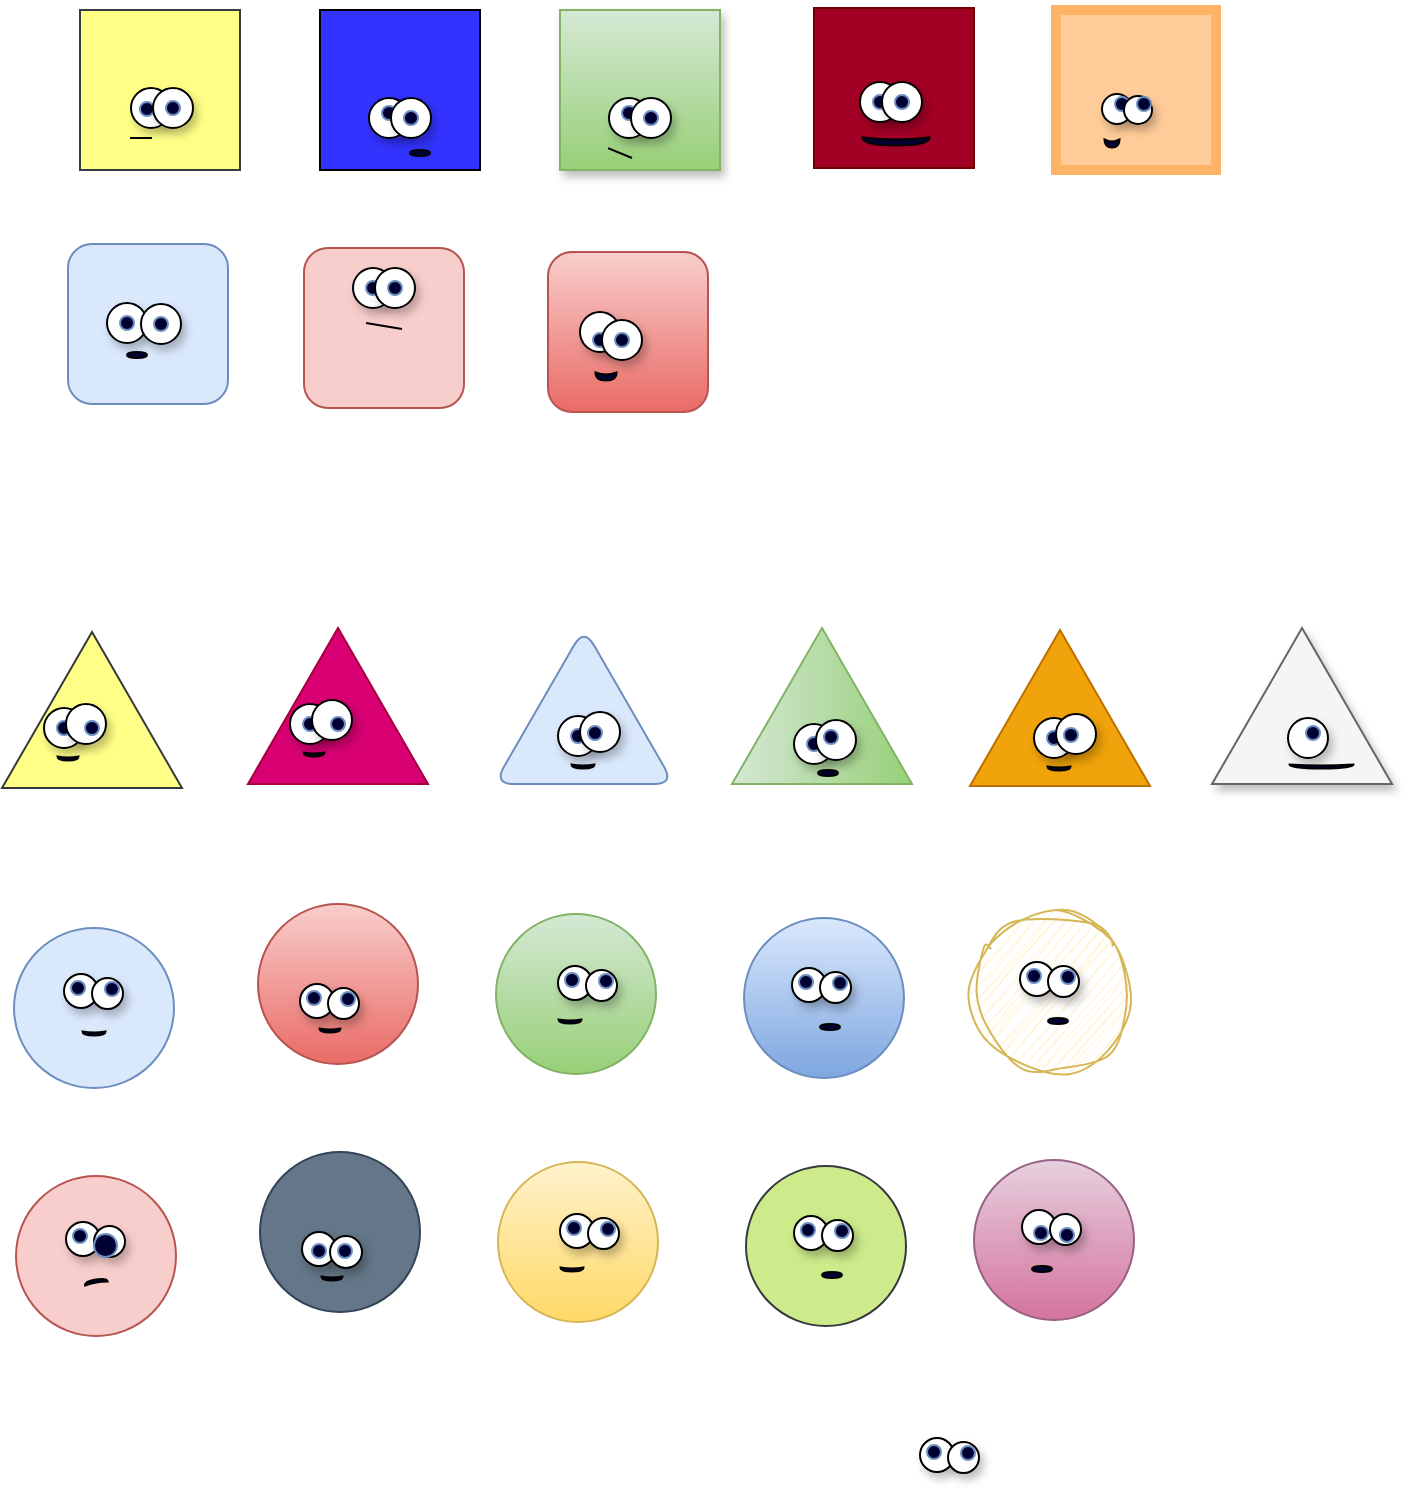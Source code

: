 <mxfile version="21.6.2" type="device" pages="2">
  <diagram name="squares" id="wWBtZTNHneoaZS-Ud3CQ">
    <mxGraphModel dx="1434" dy="750" grid="0" gridSize="10" guides="0" tooltips="1" connect="0" arrows="0" fold="1" page="1" pageScale="1" pageWidth="827" pageHeight="1169" math="0" shadow="0">
      <root>
        <mxCell id="0" />
        <mxCell id="1" parent="0" />
        <mxCell id="_QRJnsMwqjNXfhoFx1JD-30" value="" style="whiteSpace=wrap;html=1;aspect=fixed;fillColor=#d5e8d4;strokeColor=#82b366;gradientColor=#97d077;glass=0;shadow=1;" parent="1" vertex="1">
          <mxGeometry x="300" y="80" width="80" height="80" as="geometry" />
        </mxCell>
        <mxCell id="eTSfKX2BSAUPpb5SB5Jw-1" value="" style="whiteSpace=wrap;html=1;aspect=fixed;fillColor=#ffff88;strokeColor=#36393d;" parent="1" vertex="1">
          <mxGeometry x="60" y="80" width="80" height="80" as="geometry" />
        </mxCell>
        <mxCell id="tgfNH-y3_Cj3KWfduCau-1" value="" style="whiteSpace=wrap;html=1;aspect=fixed;fillColor=#3333FF;" parent="1" vertex="1">
          <mxGeometry x="180" y="80" width="80" height="80" as="geometry" />
        </mxCell>
        <mxCell id="tgfNH-y3_Cj3KWfduCau-3" value="" style="whiteSpace=wrap;html=1;aspect=fixed;fillColor=#a20025;fontColor=#ffffff;strokeColor=#6F0000;" parent="1" vertex="1">
          <mxGeometry x="427" y="79" width="80" height="80" as="geometry" />
        </mxCell>
        <mxCell id="tgfNH-y3_Cj3KWfduCau-4" value="" style="whiteSpace=wrap;html=1;aspect=fixed;rounded=1;fillColor=#dae8fc;strokeColor=#6c8ebf;" parent="1" vertex="1">
          <mxGeometry x="54" y="197" width="80" height="80" as="geometry" />
        </mxCell>
        <mxCell id="tgfNH-y3_Cj3KWfduCau-5" value="" style="whiteSpace=wrap;html=1;aspect=fixed;rounded=1;fillColor=#f8cecc;strokeColor=#b85450;" parent="1" vertex="1">
          <mxGeometry x="172" y="199" width="80" height="80" as="geometry" />
        </mxCell>
        <mxCell id="tgfNH-y3_Cj3KWfduCau-6" value="" style="whiteSpace=wrap;html=1;aspect=fixed;rounded=1;fillColor=#f8cecc;strokeColor=#b85450;gradientColor=#ea6b66;" parent="1" vertex="1">
          <mxGeometry x="294" y="201" width="80" height="80" as="geometry" />
        </mxCell>
        <mxCell id="fzlAI3ROVoAud38VRfjk-2" value="" style="triangle;whiteSpace=wrap;html=1;rotation=-90;fillColor=#ffff88;strokeColor=#36393d;" parent="1" vertex="1">
          <mxGeometry x="27" y="385" width="78" height="90" as="geometry" />
        </mxCell>
        <mxCell id="fzlAI3ROVoAud38VRfjk-4" value="" style="ellipse;whiteSpace=wrap;html=1;aspect=fixed;shadow=1;" parent="1" vertex="1">
          <mxGeometry x="480" y="794" width="17" height="17" as="geometry" />
        </mxCell>
        <mxCell id="fzlAI3ROVoAud38VRfjk-5" value="" style="ellipse;whiteSpace=wrap;html=1;aspect=fixed;shadow=0;sketch=0;fillColor=#000033;strokeColor=#6c8ebf;" parent="1" vertex="1">
          <mxGeometry x="483.5" y="797.5" width="7" height="7" as="geometry" />
        </mxCell>
        <mxCell id="fzlAI3ROVoAud38VRfjk-6" value="" style="ellipse;whiteSpace=wrap;html=1;aspect=fixed;shadow=1;" parent="1" vertex="1">
          <mxGeometry x="494" y="796" width="15.5" height="15.5" as="geometry" />
        </mxCell>
        <mxCell id="fzlAI3ROVoAud38VRfjk-7" value="" style="ellipse;whiteSpace=wrap;html=1;aspect=fixed;shadow=0;sketch=0;fillColor=#000033;strokeColor=#6c8ebf;" parent="1" vertex="1">
          <mxGeometry x="500.5" y="798" width="7" height="7" as="geometry" />
        </mxCell>
        <mxCell id="fzlAI3ROVoAud38VRfjk-8" value="" style="ellipse;whiteSpace=wrap;html=1;aspect=fixed;shadow=1;" parent="1" vertex="1">
          <mxGeometry x="310" y="231" width="20" height="20" as="geometry" />
        </mxCell>
        <mxCell id="fzlAI3ROVoAud38VRfjk-9" value="" style="ellipse;whiteSpace=wrap;html=1;aspect=fixed;shadow=0;sketch=0;fillColor=#000033;strokeColor=#6c8ebf;" parent="1" vertex="1">
          <mxGeometry x="316.5" y="241.5" width="7" height="7" as="geometry" />
        </mxCell>
        <mxCell id="fzlAI3ROVoAud38VRfjk-10" value="" style="ellipse;whiteSpace=wrap;html=1;aspect=fixed;shadow=1;" parent="1" vertex="1">
          <mxGeometry x="321" y="235" width="20" height="20" as="geometry" />
        </mxCell>
        <mxCell id="fzlAI3ROVoAud38VRfjk-11" value="" style="ellipse;whiteSpace=wrap;html=1;aspect=fixed;shadow=0;sketch=0;fillColor=#000033;strokeColor=#6c8ebf;" parent="1" vertex="1">
          <mxGeometry x="327.5" y="241.5" width="7" height="7" as="geometry" />
        </mxCell>
        <mxCell id="fzlAI3ROVoAud38VRfjk-12" value="" style="ellipse;whiteSpace=wrap;html=1;aspect=fixed;shadow=1;" parent="1" vertex="1">
          <mxGeometry x="42" y="429" width="20" height="20" as="geometry" />
        </mxCell>
        <mxCell id="fzlAI3ROVoAud38VRfjk-13" value="" style="ellipse;whiteSpace=wrap;html=1;aspect=fixed;shadow=0;sketch=0;fillColor=#000033;strokeColor=#6c8ebf;" parent="1" vertex="1">
          <mxGeometry x="48.5" y="435.5" width="7" height="7" as="geometry" />
        </mxCell>
        <mxCell id="fzlAI3ROVoAud38VRfjk-14" value="" style="ellipse;whiteSpace=wrap;html=1;aspect=fixed;shadow=1;" parent="1" vertex="1">
          <mxGeometry x="53" y="427" width="20" height="20" as="geometry" />
        </mxCell>
        <mxCell id="fzlAI3ROVoAud38VRfjk-15" value="" style="ellipse;whiteSpace=wrap;html=1;aspect=fixed;shadow=0;sketch=0;fillColor=#000033;strokeColor=#6c8ebf;" parent="1" vertex="1">
          <mxGeometry x="62.5" y="435.5" width="7" height="7" as="geometry" />
        </mxCell>
        <mxCell id="fzlAI3ROVoAud38VRfjk-17" value="" style="shape=xor;whiteSpace=wrap;html=1;shadow=0;sketch=0;fillColor=#000033;rotation=90;" parent="1" vertex="1">
          <mxGeometry x="321" y="258" width="4" height="10.5" as="geometry" />
        </mxCell>
        <mxCell id="fzlAI3ROVoAud38VRfjk-18" value="" style="shape=xor;whiteSpace=wrap;html=1;shadow=0;sketch=0;fillColor=#000033;rotation=90;" parent="1" vertex="1">
          <mxGeometry x="53" y="449" width="2" height="10.5" as="geometry" />
        </mxCell>
        <mxCell id="6Bgpc1rqysIlccllg3Wv-1" value="" style="ellipse;whiteSpace=wrap;html=1;aspect=fixed;shadow=1;" parent="1" vertex="1">
          <mxGeometry x="196.5" y="209" width="20" height="20" as="geometry" />
        </mxCell>
        <mxCell id="6Bgpc1rqysIlccllg3Wv-2" value="" style="ellipse;whiteSpace=wrap;html=1;aspect=fixed;shadow=0;sketch=0;fillColor=#000033;strokeColor=#6c8ebf;" parent="1" vertex="1">
          <mxGeometry x="203" y="215.5" width="7" height="7" as="geometry" />
        </mxCell>
        <mxCell id="6Bgpc1rqysIlccllg3Wv-3" value="" style="ellipse;whiteSpace=wrap;html=1;aspect=fixed;shadow=1;" parent="1" vertex="1">
          <mxGeometry x="207.5" y="209" width="20" height="20" as="geometry" />
        </mxCell>
        <mxCell id="6Bgpc1rqysIlccllg3Wv-4" value="" style="ellipse;whiteSpace=wrap;html=1;aspect=fixed;shadow=0;sketch=0;fillColor=#000033;strokeColor=#6c8ebf;" parent="1" vertex="1">
          <mxGeometry x="214" y="215.5" width="7" height="7" as="geometry" />
        </mxCell>
        <mxCell id="6Bgpc1rqysIlccllg3Wv-5" value="" style="endArrow=none;html=1;rounded=0;" parent="1" edge="1">
          <mxGeometry width="50" height="50" relative="1" as="geometry">
            <mxPoint x="203" y="236.5" as="sourcePoint" />
            <mxPoint x="221" y="239.5" as="targetPoint" />
          </mxGeometry>
        </mxCell>
        <mxCell id="fZEWAIPog1jdvWBZ1s0b-1" value="" style="ellipse;whiteSpace=wrap;html=1;aspect=fixed;shadow=1;" parent="1" vertex="1">
          <mxGeometry x="73.5" y="226.5" width="20" height="20" as="geometry" />
        </mxCell>
        <mxCell id="fZEWAIPog1jdvWBZ1s0b-2" value="" style="ellipse;whiteSpace=wrap;html=1;aspect=fixed;shadow=0;sketch=0;fillColor=#000033;strokeColor=#6c8ebf;" parent="1" vertex="1">
          <mxGeometry x="80" y="233" width="7" height="7" as="geometry" />
        </mxCell>
        <mxCell id="fZEWAIPog1jdvWBZ1s0b-3" value="" style="ellipse;whiteSpace=wrap;html=1;aspect=fixed;shadow=1;" parent="1" vertex="1">
          <mxGeometry x="90.5" y="227" width="20" height="20" as="geometry" />
        </mxCell>
        <mxCell id="fZEWAIPog1jdvWBZ1s0b-4" value="" style="ellipse;whiteSpace=wrap;html=1;aspect=fixed;shadow=0;sketch=0;fillColor=#000033;strokeColor=#6c8ebf;" parent="1" vertex="1">
          <mxGeometry x="97" y="233.5" width="7" height="7" as="geometry" />
        </mxCell>
        <mxCell id="fZEWAIPog1jdvWBZ1s0b-5" value="" style="ellipse;whiteSpace=wrap;html=1;shadow=0;sketch=0;fillColor=#000033;" parent="1" vertex="1">
          <mxGeometry x="83.5" y="251" width="10" height="3" as="geometry" />
        </mxCell>
        <mxCell id="_QRJnsMwqjNXfhoFx1JD-1" value="" style="ellipse;whiteSpace=wrap;html=1;aspect=fixed;shadow=0;sketch=0;fillColor=#dae8fc;strokeColor=#6c8ebf;" parent="1" vertex="1">
          <mxGeometry x="27" y="539" width="80" height="80" as="geometry" />
        </mxCell>
        <mxCell id="_QRJnsMwqjNXfhoFx1JD-2" value="" style="ellipse;whiteSpace=wrap;html=1;aspect=fixed;shadow=0;sketch=0;fillColor=#f8cecc;strokeColor=#b85450;gradientColor=#ea6b66;" parent="1" vertex="1">
          <mxGeometry x="149" y="527" width="80" height="80" as="geometry" />
        </mxCell>
        <mxCell id="_QRJnsMwqjNXfhoFx1JD-3" value="" style="ellipse;whiteSpace=wrap;html=1;aspect=fixed;shadow=0;sketch=0;fillColor=#d5e8d4;strokeColor=#82b366;gradientColor=#97d077;" parent="1" vertex="1">
          <mxGeometry x="268" y="532" width="80" height="80" as="geometry" />
        </mxCell>
        <mxCell id="_QRJnsMwqjNXfhoFx1JD-4" value="" style="ellipse;whiteSpace=wrap;html=1;aspect=fixed;shadow=0;sketch=0;fillColor=#dae8fc;strokeColor=#6c8ebf;gradientColor=#7ea6e0;" parent="1" vertex="1">
          <mxGeometry x="392" y="534" width="80" height="80" as="geometry" />
        </mxCell>
        <mxCell id="_QRJnsMwqjNXfhoFx1JD-5" value="" style="triangle;whiteSpace=wrap;html=1;rotation=-90;fillColor=#d80073;strokeColor=#A50040;fontColor=#ffffff;" parent="1" vertex="1">
          <mxGeometry x="150" y="383" width="78" height="90" as="geometry" />
        </mxCell>
        <mxCell id="_QRJnsMwqjNXfhoFx1JD-6" value="" style="ellipse;whiteSpace=wrap;html=1;aspect=fixed;shadow=1;" parent="1" vertex="1">
          <mxGeometry x="165" y="427" width="20" height="20" as="geometry" />
        </mxCell>
        <mxCell id="_QRJnsMwqjNXfhoFx1JD-7" value="" style="ellipse;whiteSpace=wrap;html=1;aspect=fixed;shadow=0;sketch=0;fillColor=#000033;strokeColor=#6c8ebf;" parent="1" vertex="1">
          <mxGeometry x="171.5" y="433.5" width="7" height="7" as="geometry" />
        </mxCell>
        <mxCell id="_QRJnsMwqjNXfhoFx1JD-8" value="" style="ellipse;whiteSpace=wrap;html=1;aspect=fixed;shadow=1;" parent="1" vertex="1">
          <mxGeometry x="176" y="425" width="20" height="20" as="geometry" />
        </mxCell>
        <mxCell id="_QRJnsMwqjNXfhoFx1JD-9" value="" style="ellipse;whiteSpace=wrap;html=1;aspect=fixed;shadow=0;sketch=0;fillColor=#000033;strokeColor=#6c8ebf;" parent="1" vertex="1">
          <mxGeometry x="185.5" y="433.5" width="7" height="7" as="geometry" />
        </mxCell>
        <mxCell id="_QRJnsMwqjNXfhoFx1JD-10" value="" style="shape=xor;whiteSpace=wrap;html=1;shadow=0;sketch=0;fillColor=#000033;rotation=90;" parent="1" vertex="1">
          <mxGeometry x="176" y="447" width="2" height="10.5" as="geometry" />
        </mxCell>
        <mxCell id="_QRJnsMwqjNXfhoFx1JD-25" value="" style="ellipse;whiteSpace=wrap;html=1;aspect=fixed;shadow=1;" parent="1" vertex="1">
          <mxGeometry x="204.5" y="124" width="20" height="20" as="geometry" />
        </mxCell>
        <mxCell id="_QRJnsMwqjNXfhoFx1JD-26" value="" style="ellipse;whiteSpace=wrap;html=1;aspect=fixed;shadow=0;sketch=0;fillColor=#000033;strokeColor=#6c8ebf;" parent="1" vertex="1">
          <mxGeometry x="211" y="128" width="7" height="7" as="geometry" />
        </mxCell>
        <mxCell id="_QRJnsMwqjNXfhoFx1JD-27" value="" style="ellipse;whiteSpace=wrap;html=1;aspect=fixed;shadow=1;" parent="1" vertex="1">
          <mxGeometry x="215.5" y="124" width="20" height="20" as="geometry" />
        </mxCell>
        <mxCell id="_QRJnsMwqjNXfhoFx1JD-28" value="" style="ellipse;whiteSpace=wrap;html=1;aspect=fixed;shadow=0;sketch=0;fillColor=#000033;strokeColor=#6c8ebf;" parent="1" vertex="1">
          <mxGeometry x="222" y="130.5" width="7" height="7" as="geometry" />
        </mxCell>
        <mxCell id="_QRJnsMwqjNXfhoFx1JD-31" value="" style="ellipse;whiteSpace=wrap;html=1;aspect=fixed;shadow=1;" parent="1" vertex="1">
          <mxGeometry x="324.5" y="124" width="20" height="20" as="geometry" />
        </mxCell>
        <mxCell id="_QRJnsMwqjNXfhoFx1JD-32" value="" style="ellipse;whiteSpace=wrap;html=1;aspect=fixed;shadow=0;sketch=0;fillColor=#000033;strokeColor=#6c8ebf;" parent="1" vertex="1">
          <mxGeometry x="331" y="128" width="7" height="7" as="geometry" />
        </mxCell>
        <mxCell id="_QRJnsMwqjNXfhoFx1JD-33" value="" style="ellipse;whiteSpace=wrap;html=1;aspect=fixed;shadow=1;" parent="1" vertex="1">
          <mxGeometry x="335.5" y="124" width="20" height="20" as="geometry" />
        </mxCell>
        <mxCell id="_QRJnsMwqjNXfhoFx1JD-34" value="" style="ellipse;whiteSpace=wrap;html=1;aspect=fixed;shadow=0;sketch=0;fillColor=#000033;strokeColor=#6c8ebf;" parent="1" vertex="1">
          <mxGeometry x="342" y="130.5" width="7" height="7" as="geometry" />
        </mxCell>
        <mxCell id="_QRJnsMwqjNXfhoFx1JD-36" value="" style="endArrow=none;html=1;rounded=0;entryX=0.3;entryY=0.863;entryDx=0;entryDy=0;entryPerimeter=0;exitX=0.45;exitY=0.925;exitDx=0;exitDy=0;exitPerimeter=0;" parent="1" source="_QRJnsMwqjNXfhoFx1JD-30" target="_QRJnsMwqjNXfhoFx1JD-30" edge="1">
          <mxGeometry width="50" height="50" relative="1" as="geometry">
            <mxPoint x="424" y="102" as="sourcePoint" />
            <mxPoint x="408" y="168" as="targetPoint" />
          </mxGeometry>
        </mxCell>
        <mxCell id="3D8EkUUxBaihVzrU1yv9-3" value="" style="ellipse;whiteSpace=wrap;html=1;shadow=0;sketch=0;fillColor=#000033;" parent="1" vertex="1">
          <mxGeometry x="225" y="150" width="10" height="3" as="geometry" />
        </mxCell>
        <mxCell id="3D8EkUUxBaihVzrU1yv9-4" value="" style="ellipse;whiteSpace=wrap;html=1;aspect=fixed;shadow=1;" parent="1" vertex="1">
          <mxGeometry x="450" y="116" width="20" height="20" as="geometry" />
        </mxCell>
        <mxCell id="3D8EkUUxBaihVzrU1yv9-5" value="" style="ellipse;whiteSpace=wrap;html=1;aspect=fixed;shadow=0;sketch=0;fillColor=#000033;strokeColor=#6c8ebf;" parent="1" vertex="1">
          <mxGeometry x="456.5" y="122.5" width="7" height="7" as="geometry" />
        </mxCell>
        <mxCell id="3D8EkUUxBaihVzrU1yv9-6" value="" style="ellipse;whiteSpace=wrap;html=1;aspect=fixed;shadow=1;" parent="1" vertex="1">
          <mxGeometry x="461" y="116" width="20" height="20" as="geometry" />
        </mxCell>
        <mxCell id="3D8EkUUxBaihVzrU1yv9-7" value="" style="ellipse;whiteSpace=wrap;html=1;aspect=fixed;shadow=0;sketch=0;fillColor=#000033;strokeColor=#6c8ebf;" parent="1" vertex="1">
          <mxGeometry x="467.5" y="122.5" width="7" height="7" as="geometry" />
        </mxCell>
        <mxCell id="3D8EkUUxBaihVzrU1yv9-8" value="" style="shape=xor;whiteSpace=wrap;html=1;shadow=0;sketch=0;fillColor=#000033;rotation=90;" parent="1" vertex="1">
          <mxGeometry x="466" y="129" width="4" height="33.5" as="geometry" />
        </mxCell>
        <mxCell id="3D8EkUUxBaihVzrU1yv9-15" value="" style="triangle;whiteSpace=wrap;html=1;rotation=-90;fillColor=#dae8fc;strokeColor=#6c8ebf;rounded=1;" parent="1" vertex="1">
          <mxGeometry x="273" y="383" width="78" height="90" as="geometry" />
        </mxCell>
        <mxCell id="3D8EkUUxBaihVzrU1yv9-16" value="" style="ellipse;whiteSpace=wrap;html=1;aspect=fixed;shadow=1;" parent="1" vertex="1">
          <mxGeometry x="299" y="433" width="20" height="20" as="geometry" />
        </mxCell>
        <mxCell id="3D8EkUUxBaihVzrU1yv9-17" value="" style="ellipse;whiteSpace=wrap;html=1;aspect=fixed;shadow=0;sketch=0;fillColor=#000033;strokeColor=#6c8ebf;" parent="1" vertex="1">
          <mxGeometry x="305.5" y="439.5" width="7" height="7" as="geometry" />
        </mxCell>
        <mxCell id="3D8EkUUxBaihVzrU1yv9-18" value="" style="ellipse;whiteSpace=wrap;html=1;aspect=fixed;shadow=1;" parent="1" vertex="1">
          <mxGeometry x="310" y="431" width="20" height="20" as="geometry" />
        </mxCell>
        <mxCell id="3D8EkUUxBaihVzrU1yv9-19" value="" style="ellipse;whiteSpace=wrap;html=1;aspect=fixed;shadow=0;sketch=0;fillColor=#000033;strokeColor=#6c8ebf;" parent="1" vertex="1">
          <mxGeometry x="314" y="438" width="7" height="7" as="geometry" />
        </mxCell>
        <mxCell id="3D8EkUUxBaihVzrU1yv9-20" value="" style="shape=xor;whiteSpace=wrap;html=1;shadow=0;sketch=0;fillColor=#000033;rotation=90;" parent="1" vertex="1">
          <mxGeometry x="310.5" y="452.5" width="2" height="11.5" as="geometry" />
        </mxCell>
        <mxCell id="3D8EkUUxBaihVzrU1yv9-21" value="" style="triangle;whiteSpace=wrap;html=1;rotation=-90;fillColor=#d5e8d4;strokeColor=#82b366;gradientColor=#97d077;" parent="1" vertex="1">
          <mxGeometry x="392" y="383" width="78" height="90" as="geometry" />
        </mxCell>
        <mxCell id="3D8EkUUxBaihVzrU1yv9-22" value="" style="ellipse;whiteSpace=wrap;html=1;aspect=fixed;shadow=1;" parent="1" vertex="1">
          <mxGeometry x="417" y="437" width="20" height="20" as="geometry" />
        </mxCell>
        <mxCell id="3D8EkUUxBaihVzrU1yv9-23" value="" style="ellipse;whiteSpace=wrap;html=1;aspect=fixed;shadow=0;sketch=0;fillColor=#000033;strokeColor=#6c8ebf;" parent="1" vertex="1">
          <mxGeometry x="423.5" y="443.5" width="7" height="7" as="geometry" />
        </mxCell>
        <mxCell id="3D8EkUUxBaihVzrU1yv9-24" value="" style="ellipse;whiteSpace=wrap;html=1;aspect=fixed;shadow=1;" parent="1" vertex="1">
          <mxGeometry x="428" y="435" width="20" height="20" as="geometry" />
        </mxCell>
        <mxCell id="3D8EkUUxBaihVzrU1yv9-25" value="" style="ellipse;whiteSpace=wrap;html=1;aspect=fixed;shadow=0;sketch=0;fillColor=#000033;strokeColor=#6c8ebf;" parent="1" vertex="1">
          <mxGeometry x="432" y="440" width="7" height="7" as="geometry" />
        </mxCell>
        <mxCell id="3D8EkUUxBaihVzrU1yv9-27" value="" style="ellipse;whiteSpace=wrap;html=1;shadow=0;sketch=0;fillColor=#000033;" parent="1" vertex="1">
          <mxGeometry x="429" y="460" width="10" height="3" as="geometry" />
        </mxCell>
        <mxCell id="3D8EkUUxBaihVzrU1yv9-28" value="" style="ellipse;whiteSpace=wrap;html=1;aspect=fixed;shadow=1;" parent="1" vertex="1">
          <mxGeometry x="416" y="559" width="17" height="17" as="geometry" />
        </mxCell>
        <mxCell id="3D8EkUUxBaihVzrU1yv9-29" value="" style="ellipse;whiteSpace=wrap;html=1;aspect=fixed;shadow=0;sketch=0;fillColor=#000033;strokeColor=#6c8ebf;" parent="1" vertex="1">
          <mxGeometry x="419.5" y="562.5" width="7" height="7" as="geometry" />
        </mxCell>
        <mxCell id="3D8EkUUxBaihVzrU1yv9-30" value="" style="ellipse;whiteSpace=wrap;html=1;aspect=fixed;shadow=1;" parent="1" vertex="1">
          <mxGeometry x="430" y="561" width="15.5" height="15.5" as="geometry" />
        </mxCell>
        <mxCell id="3D8EkUUxBaihVzrU1yv9-31" value="" style="ellipse;whiteSpace=wrap;html=1;aspect=fixed;shadow=0;sketch=0;fillColor=#000033;strokeColor=#6c8ebf;" parent="1" vertex="1">
          <mxGeometry x="436.5" y="563" width="7" height="7" as="geometry" />
        </mxCell>
        <mxCell id="3D8EkUUxBaihVzrU1yv9-32" value="" style="ellipse;whiteSpace=wrap;html=1;aspect=fixed;shadow=1;" parent="1" vertex="1">
          <mxGeometry x="299" y="558" width="17" height="17" as="geometry" />
        </mxCell>
        <mxCell id="3D8EkUUxBaihVzrU1yv9-33" value="" style="ellipse;whiteSpace=wrap;html=1;aspect=fixed;shadow=0;sketch=0;fillColor=#000033;strokeColor=#6c8ebf;" parent="1" vertex="1">
          <mxGeometry x="302.5" y="561.5" width="7" height="7" as="geometry" />
        </mxCell>
        <mxCell id="3D8EkUUxBaihVzrU1yv9-34" value="" style="ellipse;whiteSpace=wrap;html=1;aspect=fixed;shadow=1;" parent="1" vertex="1">
          <mxGeometry x="313" y="560" width="15.5" height="15.5" as="geometry" />
        </mxCell>
        <mxCell id="3D8EkUUxBaihVzrU1yv9-35" value="" style="ellipse;whiteSpace=wrap;html=1;aspect=fixed;shadow=0;sketch=0;fillColor=#000033;strokeColor=#6c8ebf;" parent="1" vertex="1">
          <mxGeometry x="319.5" y="562" width="7" height="7" as="geometry" />
        </mxCell>
        <mxCell id="3D8EkUUxBaihVzrU1yv9-36" value="" style="ellipse;whiteSpace=wrap;html=1;aspect=fixed;shadow=1;" parent="1" vertex="1">
          <mxGeometry x="170" y="567" width="17" height="17" as="geometry" />
        </mxCell>
        <mxCell id="3D8EkUUxBaihVzrU1yv9-37" value="" style="ellipse;whiteSpace=wrap;html=1;aspect=fixed;shadow=0;sketch=0;fillColor=#000033;strokeColor=#6c8ebf;" parent="1" vertex="1">
          <mxGeometry x="173.5" y="570.5" width="7" height="7" as="geometry" />
        </mxCell>
        <mxCell id="3D8EkUUxBaihVzrU1yv9-38" value="" style="ellipse;whiteSpace=wrap;html=1;aspect=fixed;shadow=1;" parent="1" vertex="1">
          <mxGeometry x="184" y="569" width="15.5" height="15.5" as="geometry" />
        </mxCell>
        <mxCell id="3D8EkUUxBaihVzrU1yv9-39" value="" style="ellipse;whiteSpace=wrap;html=1;aspect=fixed;shadow=0;sketch=0;fillColor=#000033;strokeColor=#6c8ebf;" parent="1" vertex="1">
          <mxGeometry x="190.5" y="571" width="7" height="7" as="geometry" />
        </mxCell>
        <mxCell id="3D8EkUUxBaihVzrU1yv9-40" value="" style="ellipse;whiteSpace=wrap;html=1;aspect=fixed;shadow=1;" parent="1" vertex="1">
          <mxGeometry x="52" y="562" width="17" height="17" as="geometry" />
        </mxCell>
        <mxCell id="3D8EkUUxBaihVzrU1yv9-41" value="" style="ellipse;whiteSpace=wrap;html=1;aspect=fixed;shadow=0;sketch=0;fillColor=#000033;strokeColor=#6c8ebf;" parent="1" vertex="1">
          <mxGeometry x="55.5" y="565.5" width="7" height="7" as="geometry" />
        </mxCell>
        <mxCell id="3D8EkUUxBaihVzrU1yv9-42" value="" style="ellipse;whiteSpace=wrap;html=1;aspect=fixed;shadow=1;" parent="1" vertex="1">
          <mxGeometry x="66" y="564" width="15.5" height="15.5" as="geometry" />
        </mxCell>
        <mxCell id="3D8EkUUxBaihVzrU1yv9-43" value="" style="ellipse;whiteSpace=wrap;html=1;aspect=fixed;shadow=0;sketch=0;fillColor=#000033;strokeColor=#6c8ebf;" parent="1" vertex="1">
          <mxGeometry x="72.5" y="566" width="7" height="7" as="geometry" />
        </mxCell>
        <mxCell id="3D8EkUUxBaihVzrU1yv9-44" value="" style="shape=xor;whiteSpace=wrap;html=1;shadow=0;sketch=0;fillColor=#000033;rotation=90;" parent="1" vertex="1">
          <mxGeometry x="184" y="585" width="2" height="10.5" as="geometry" />
        </mxCell>
        <mxCell id="3D8EkUUxBaihVzrU1yv9-45" value="" style="ellipse;whiteSpace=wrap;html=1;shadow=0;sketch=0;fillColor=#000033;" parent="1" vertex="1">
          <mxGeometry x="430" y="587" width="10" height="3" as="geometry" />
        </mxCell>
        <mxCell id="3D8EkUUxBaihVzrU1yv9-46" value="" style="shape=xor;whiteSpace=wrap;html=1;shadow=0;sketch=0;fillColor=#000033;rotation=90;" parent="1" vertex="1">
          <mxGeometry x="304" y="580" width="2" height="11.5" as="geometry" />
        </mxCell>
        <mxCell id="3D8EkUUxBaihVzrU1yv9-47" value="" style="shape=xor;whiteSpace=wrap;html=1;shadow=0;sketch=0;fillColor=#000033;rotation=90;" parent="1" vertex="1">
          <mxGeometry x="66" y="586" width="2" height="11.5" as="geometry" />
        </mxCell>
        <mxCell id="3D8EkUUxBaihVzrU1yv9-48" value="" style="ellipse;whiteSpace=wrap;html=1;aspect=fixed;shadow=1;" parent="1" vertex="1">
          <mxGeometry x="85.5" y="119" width="20" height="20" as="geometry" />
        </mxCell>
        <mxCell id="3D8EkUUxBaihVzrU1yv9-49" value="" style="ellipse;whiteSpace=wrap;html=1;aspect=fixed;shadow=0;sketch=0;fillColor=#000033;strokeColor=#6c8ebf;" parent="1" vertex="1">
          <mxGeometry x="90" y="126" width="7" height="7" as="geometry" />
        </mxCell>
        <mxCell id="3D8EkUUxBaihVzrU1yv9-50" value="" style="ellipse;whiteSpace=wrap;html=1;aspect=fixed;shadow=1;" parent="1" vertex="1">
          <mxGeometry x="96.5" y="119" width="20" height="20" as="geometry" />
        </mxCell>
        <mxCell id="3D8EkUUxBaihVzrU1yv9-51" value="" style="ellipse;whiteSpace=wrap;html=1;aspect=fixed;shadow=0;sketch=0;fillColor=#000033;strokeColor=#6c8ebf;" parent="1" vertex="1">
          <mxGeometry x="103" y="125.5" width="7" height="7" as="geometry" />
        </mxCell>
        <mxCell id="3D8EkUUxBaihVzrU1yv9-52" value="" style="endArrow=none;html=1;rounded=0;entryX=0.3;entryY=0.863;entryDx=0;entryDy=0;entryPerimeter=0;exitX=0.45;exitY=0.8;exitDx=0;exitDy=0;exitPerimeter=0;" parent="1" source="eTSfKX2BSAUPpb5SB5Jw-1" edge="1">
          <mxGeometry width="50" height="50" relative="1" as="geometry">
            <mxPoint x="97" y="149" as="sourcePoint" />
            <mxPoint x="85" y="144" as="targetPoint" />
          </mxGeometry>
        </mxCell>
        <mxCell id="3D8EkUUxBaihVzrU1yv9-65" value="" style="triangle;whiteSpace=wrap;html=1;rotation=-90;fillColor=#f0a30a;strokeColor=#BD7000;fontColor=#000000;" parent="1" vertex="1">
          <mxGeometry x="511" y="384" width="78" height="90" as="geometry" />
        </mxCell>
        <mxCell id="3D8EkUUxBaihVzrU1yv9-66" value="" style="ellipse;whiteSpace=wrap;html=1;aspect=fixed;shadow=1;" parent="1" vertex="1">
          <mxGeometry x="537" y="434" width="20" height="20" as="geometry" />
        </mxCell>
        <mxCell id="3D8EkUUxBaihVzrU1yv9-67" value="" style="ellipse;whiteSpace=wrap;html=1;aspect=fixed;shadow=0;sketch=0;fillColor=#000033;strokeColor=#6c8ebf;" parent="1" vertex="1">
          <mxGeometry x="543.5" y="440.5" width="7" height="7" as="geometry" />
        </mxCell>
        <mxCell id="3D8EkUUxBaihVzrU1yv9-68" value="" style="ellipse;whiteSpace=wrap;html=1;aspect=fixed;shadow=1;" parent="1" vertex="1">
          <mxGeometry x="548" y="432" width="20" height="20" as="geometry" />
        </mxCell>
        <mxCell id="3D8EkUUxBaihVzrU1yv9-69" value="" style="ellipse;whiteSpace=wrap;html=1;aspect=fixed;shadow=0;sketch=0;fillColor=#000033;strokeColor=#6c8ebf;" parent="1" vertex="1">
          <mxGeometry x="552" y="439" width="7" height="7" as="geometry" />
        </mxCell>
        <mxCell id="3D8EkUUxBaihVzrU1yv9-70" value="" style="shape=xor;whiteSpace=wrap;html=1;shadow=0;sketch=0;fillColor=#000033;rotation=90;" parent="1" vertex="1">
          <mxGeometry x="548.5" y="453.5" width="2" height="11.5" as="geometry" />
        </mxCell>
        <mxCell id="oiwuX6-EO9DDgVVMQZBF-1" value="" style="ellipse;whiteSpace=wrap;html=1;aspect=fixed;shadow=0;sketch=1;fillColor=#fff2cc;strokeColor=#d6b656;curveFitting=1;jiggle=2;" parent="1" vertex="1">
          <mxGeometry x="506" y="531" width="80" height="80" as="geometry" />
        </mxCell>
        <mxCell id="oiwuX6-EO9DDgVVMQZBF-2" value="" style="ellipse;whiteSpace=wrap;html=1;aspect=fixed;shadow=1;" parent="1" vertex="1">
          <mxGeometry x="530" y="556" width="17" height="17" as="geometry" />
        </mxCell>
        <mxCell id="oiwuX6-EO9DDgVVMQZBF-3" value="" style="ellipse;whiteSpace=wrap;html=1;aspect=fixed;shadow=0;sketch=0;fillColor=#000033;strokeColor=#6c8ebf;" parent="1" vertex="1">
          <mxGeometry x="533.5" y="559.5" width="7" height="7" as="geometry" />
        </mxCell>
        <mxCell id="oiwuX6-EO9DDgVVMQZBF-4" value="" style="ellipse;whiteSpace=wrap;html=1;aspect=fixed;shadow=1;" parent="1" vertex="1">
          <mxGeometry x="544" y="558" width="15.5" height="15.5" as="geometry" />
        </mxCell>
        <mxCell id="oiwuX6-EO9DDgVVMQZBF-5" value="" style="ellipse;whiteSpace=wrap;html=1;aspect=fixed;shadow=0;sketch=0;fillColor=#000033;strokeColor=#6c8ebf;" parent="1" vertex="1">
          <mxGeometry x="550.5" y="560" width="7" height="7" as="geometry" />
        </mxCell>
        <mxCell id="oiwuX6-EO9DDgVVMQZBF-6" value="" style="ellipse;whiteSpace=wrap;html=1;shadow=0;sketch=0;fillColor=#000033;" parent="1" vertex="1">
          <mxGeometry x="544" y="584" width="10" height="3" as="geometry" />
        </mxCell>
        <mxCell id="oiwuX6-EO9DDgVVMQZBF-7" value="" style="ellipse;whiteSpace=wrap;html=1;aspect=fixed;shadow=0;sketch=0;fillColor=#f8cecc;strokeColor=#b85450;" parent="1" vertex="1">
          <mxGeometry x="28" y="663" width="80" height="80" as="geometry" />
        </mxCell>
        <mxCell id="oiwuX6-EO9DDgVVMQZBF-8" value="" style="ellipse;whiteSpace=wrap;html=1;aspect=fixed;shadow=0;sketch=0;fillColor=#647687;strokeColor=#314354;fontColor=#ffffff;" parent="1" vertex="1">
          <mxGeometry x="150" y="651" width="80" height="80" as="geometry" />
        </mxCell>
        <mxCell id="oiwuX6-EO9DDgVVMQZBF-9" value="" style="ellipse;whiteSpace=wrap;html=1;aspect=fixed;shadow=0;sketch=0;fillColor=#fff2cc;strokeColor=#d6b656;gradientColor=#ffd966;" parent="1" vertex="1">
          <mxGeometry x="269" y="656" width="80" height="80" as="geometry" />
        </mxCell>
        <mxCell id="oiwuX6-EO9DDgVVMQZBF-10" value="" style="ellipse;whiteSpace=wrap;html=1;aspect=fixed;shadow=0;sketch=0;fillColor=#cdeb8b;strokeColor=#36393d;" parent="1" vertex="1">
          <mxGeometry x="393" y="658" width="80" height="80" as="geometry" />
        </mxCell>
        <mxCell id="oiwuX6-EO9DDgVVMQZBF-11" value="" style="ellipse;whiteSpace=wrap;html=1;aspect=fixed;shadow=1;" parent="1" vertex="1">
          <mxGeometry x="417" y="683" width="17" height="17" as="geometry" />
        </mxCell>
        <mxCell id="oiwuX6-EO9DDgVVMQZBF-12" value="" style="ellipse;whiteSpace=wrap;html=1;aspect=fixed;shadow=0;sketch=0;fillColor=#000033;strokeColor=#6c8ebf;" parent="1" vertex="1">
          <mxGeometry x="420.5" y="686.5" width="7" height="7" as="geometry" />
        </mxCell>
        <mxCell id="oiwuX6-EO9DDgVVMQZBF-13" value="" style="ellipse;whiteSpace=wrap;html=1;aspect=fixed;shadow=1;" parent="1" vertex="1">
          <mxGeometry x="431" y="685" width="15.5" height="15.5" as="geometry" />
        </mxCell>
        <mxCell id="oiwuX6-EO9DDgVVMQZBF-14" value="" style="ellipse;whiteSpace=wrap;html=1;aspect=fixed;shadow=0;sketch=0;fillColor=#000033;strokeColor=#6c8ebf;" parent="1" vertex="1">
          <mxGeometry x="437.5" y="687" width="7" height="7" as="geometry" />
        </mxCell>
        <mxCell id="oiwuX6-EO9DDgVVMQZBF-15" value="" style="ellipse;whiteSpace=wrap;html=1;aspect=fixed;shadow=1;" parent="1" vertex="1">
          <mxGeometry x="300" y="682" width="17" height="17" as="geometry" />
        </mxCell>
        <mxCell id="oiwuX6-EO9DDgVVMQZBF-16" value="" style="ellipse;whiteSpace=wrap;html=1;aspect=fixed;shadow=0;sketch=0;fillColor=#000033;strokeColor=#6c8ebf;" parent="1" vertex="1">
          <mxGeometry x="303.5" y="685.5" width="7" height="7" as="geometry" />
        </mxCell>
        <mxCell id="oiwuX6-EO9DDgVVMQZBF-17" value="" style="ellipse;whiteSpace=wrap;html=1;aspect=fixed;shadow=1;" parent="1" vertex="1">
          <mxGeometry x="314" y="684" width="15.5" height="15.5" as="geometry" />
        </mxCell>
        <mxCell id="oiwuX6-EO9DDgVVMQZBF-18" value="" style="ellipse;whiteSpace=wrap;html=1;aspect=fixed;shadow=0;sketch=0;fillColor=#000033;strokeColor=#6c8ebf;" parent="1" vertex="1">
          <mxGeometry x="320.5" y="686" width="7" height="7" as="geometry" />
        </mxCell>
        <mxCell id="oiwuX6-EO9DDgVVMQZBF-19" value="" style="ellipse;whiteSpace=wrap;html=1;aspect=fixed;shadow=1;" parent="1" vertex="1">
          <mxGeometry x="171" y="691" width="17" height="17" as="geometry" />
        </mxCell>
        <mxCell id="oiwuX6-EO9DDgVVMQZBF-20" value="" style="ellipse;whiteSpace=wrap;html=1;aspect=fixed;shadow=0;sketch=0;fillColor=#000033;strokeColor=#6c8ebf;" parent="1" vertex="1">
          <mxGeometry x="176" y="697" width="7" height="7" as="geometry" />
        </mxCell>
        <mxCell id="oiwuX6-EO9DDgVVMQZBF-21" value="" style="ellipse;whiteSpace=wrap;html=1;aspect=fixed;shadow=1;" parent="1" vertex="1">
          <mxGeometry x="185" y="693" width="16" height="16" as="geometry" />
        </mxCell>
        <mxCell id="oiwuX6-EO9DDgVVMQZBF-22" value="" style="ellipse;whiteSpace=wrap;html=1;aspect=fixed;shadow=0;sketch=0;fillColor=#000033;strokeColor=#6c8ebf;" parent="1" vertex="1">
          <mxGeometry x="189" y="697" width="7" height="7" as="geometry" />
        </mxCell>
        <mxCell id="oiwuX6-EO9DDgVVMQZBF-23" value="" style="ellipse;whiteSpace=wrap;html=1;aspect=fixed;shadow=1;" parent="1" vertex="1">
          <mxGeometry x="53" y="686" width="17" height="17" as="geometry" />
        </mxCell>
        <mxCell id="oiwuX6-EO9DDgVVMQZBF-24" value="" style="ellipse;whiteSpace=wrap;html=1;aspect=fixed;shadow=0;sketch=0;fillColor=#000033;strokeColor=#6c8ebf;" parent="1" vertex="1">
          <mxGeometry x="56.5" y="689.5" width="7" height="7" as="geometry" />
        </mxCell>
        <mxCell id="oiwuX6-EO9DDgVVMQZBF-25" value="" style="ellipse;whiteSpace=wrap;html=1;aspect=fixed;shadow=1;" parent="1" vertex="1">
          <mxGeometry x="67" y="688" width="15.5" height="15.5" as="geometry" />
        </mxCell>
        <mxCell id="oiwuX6-EO9DDgVVMQZBF-26" value="" style="ellipse;whiteSpace=wrap;html=1;aspect=fixed;shadow=0;sketch=0;fillColor=#000033;strokeColor=#6c8ebf;" parent="1" vertex="1">
          <mxGeometry x="67" y="692" width="11.5" height="11.5" as="geometry" />
        </mxCell>
        <mxCell id="oiwuX6-EO9DDgVVMQZBF-27" value="" style="shape=xor;whiteSpace=wrap;html=1;shadow=0;sketch=0;fillColor=#000033;rotation=90;" parent="1" vertex="1">
          <mxGeometry x="185" y="709" width="2" height="10.5" as="geometry" />
        </mxCell>
        <mxCell id="oiwuX6-EO9DDgVVMQZBF-28" value="" style="ellipse;whiteSpace=wrap;html=1;shadow=0;sketch=0;fillColor=#000033;" parent="1" vertex="1">
          <mxGeometry x="431" y="711" width="10" height="3" as="geometry" />
        </mxCell>
        <mxCell id="oiwuX6-EO9DDgVVMQZBF-29" value="" style="shape=xor;whiteSpace=wrap;html=1;shadow=0;sketch=0;fillColor=#000033;rotation=90;" parent="1" vertex="1">
          <mxGeometry x="305" y="704" width="2" height="11.5" as="geometry" />
        </mxCell>
        <mxCell id="oiwuX6-EO9DDgVVMQZBF-30" value="" style="shape=xor;whiteSpace=wrap;html=1;shadow=0;sketch=0;fillColor=#000033;rotation=-100;" parent="1" vertex="1">
          <mxGeometry x="67" y="710" width="2" height="11.5" as="geometry" />
        </mxCell>
        <mxCell id="oiwuX6-EO9DDgVVMQZBF-31" value="" style="ellipse;whiteSpace=wrap;html=1;aspect=fixed;shadow=0;sketch=0;fillColor=#e6d0de;strokeColor=#996185;gradientColor=#d5739d;" parent="1" vertex="1">
          <mxGeometry x="507" y="655" width="80" height="80" as="geometry" />
        </mxCell>
        <mxCell id="oiwuX6-EO9DDgVVMQZBF-32" value="" style="ellipse;whiteSpace=wrap;html=1;aspect=fixed;shadow=1;" parent="1" vertex="1">
          <mxGeometry x="531" y="680" width="17" height="17" as="geometry" />
        </mxCell>
        <mxCell id="oiwuX6-EO9DDgVVMQZBF-33" value="" style="ellipse;whiteSpace=wrap;html=1;aspect=fixed;shadow=0;sketch=0;fillColor=#000033;strokeColor=#6c8ebf;" parent="1" vertex="1">
          <mxGeometry x="537" y="688" width="7" height="7" as="geometry" />
        </mxCell>
        <mxCell id="oiwuX6-EO9DDgVVMQZBF-34" value="" style="ellipse;whiteSpace=wrap;html=1;aspect=fixed;shadow=1;" parent="1" vertex="1">
          <mxGeometry x="545" y="682" width="15.5" height="15.5" as="geometry" />
        </mxCell>
        <mxCell id="oiwuX6-EO9DDgVVMQZBF-35" value="" style="ellipse;whiteSpace=wrap;html=1;aspect=fixed;shadow=0;sketch=0;fillColor=#000033;strokeColor=#6c8ebf;" parent="1" vertex="1">
          <mxGeometry x="550" y="689" width="7" height="7" as="geometry" />
        </mxCell>
        <mxCell id="oiwuX6-EO9DDgVVMQZBF-36" value="" style="ellipse;whiteSpace=wrap;html=1;shadow=0;sketch=0;fillColor=#000033;" parent="1" vertex="1">
          <mxGeometry x="536" y="708" width="10" height="3" as="geometry" />
        </mxCell>
        <mxCell id="oiwuX6-EO9DDgVVMQZBF-37" value="" style="whiteSpace=wrap;html=1;aspect=fixed;fillColor=#ffcc99;strokeColor=#FFB366;strokeWidth=5;" parent="1" vertex="1">
          <mxGeometry x="548" y="80" width="80" height="80" as="geometry" />
        </mxCell>
        <mxCell id="oiwuX6-EO9DDgVVMQZBF-38" value="" style="ellipse;whiteSpace=wrap;html=1;aspect=fixed;shadow=1;" parent="1" vertex="1">
          <mxGeometry x="571" y="122" width="15" height="15" as="geometry" />
        </mxCell>
        <mxCell id="oiwuX6-EO9DDgVVMQZBF-39" value="" style="ellipse;whiteSpace=wrap;html=1;aspect=fixed;shadow=0;sketch=0;fillColor=#000033;strokeColor=#6c8ebf;" parent="1" vertex="1">
          <mxGeometry x="577.5" y="123.5" width="7" height="7" as="geometry" />
        </mxCell>
        <mxCell id="oiwuX6-EO9DDgVVMQZBF-40" value="" style="ellipse;whiteSpace=wrap;html=1;aspect=fixed;shadow=1;" parent="1" vertex="1">
          <mxGeometry x="582" y="123" width="14" height="14" as="geometry" />
        </mxCell>
        <mxCell id="oiwuX6-EO9DDgVVMQZBF-41" value="" style="ellipse;whiteSpace=wrap;html=1;aspect=fixed;shadow=0;sketch=0;fillColor=#000033;strokeColor=#6c8ebf;" parent="1" vertex="1">
          <mxGeometry x="588.5" y="123.5" width="7" height="7" as="geometry" />
        </mxCell>
        <mxCell id="oiwuX6-EO9DDgVVMQZBF-42" value="" style="shape=xor;whiteSpace=wrap;html=1;shadow=0;sketch=0;fillColor=#000033;rotation=90;" parent="1" vertex="1">
          <mxGeometry x="574" y="143" width="4" height="7.5" as="geometry" />
        </mxCell>
        <mxCell id="s6HT0No5EJUr_4ykD5mY-1" value="" style="triangle;whiteSpace=wrap;html=1;rotation=-90;fillColor=#f5f5f5;strokeColor=#666666;fontColor=#333333;shadow=1;" vertex="1" parent="1">
          <mxGeometry x="632" y="383" width="78" height="90" as="geometry" />
        </mxCell>
        <mxCell id="s6HT0No5EJUr_4ykD5mY-3" value="" style="ellipse;whiteSpace=wrap;html=1;aspect=fixed;shadow=0;sketch=0;fillColor=#000033;strokeColor=#6c8ebf;" vertex="1" parent="1">
          <mxGeometry x="664.5" y="439.5" width="7" height="7" as="geometry" />
        </mxCell>
        <mxCell id="s6HT0No5EJUr_4ykD5mY-4" value="" style="ellipse;whiteSpace=wrap;html=1;aspect=fixed;shadow=1;" vertex="1" parent="1">
          <mxGeometry x="664" y="434" width="20" height="20" as="geometry" />
        </mxCell>
        <mxCell id="s6HT0No5EJUr_4ykD5mY-5" value="" style="ellipse;whiteSpace=wrap;html=1;aspect=fixed;shadow=0;sketch=0;fillColor=#000033;strokeColor=#6c8ebf;" vertex="1" parent="1">
          <mxGeometry x="673" y="438" width="7" height="7" as="geometry" />
        </mxCell>
        <mxCell id="s6HT0No5EJUr_4ykD5mY-6" value="" style="shape=xor;whiteSpace=wrap;html=1;shadow=0;sketch=0;fillColor=#000033;rotation=90;" vertex="1" parent="1">
          <mxGeometry x="679.75" y="442.25" width="2" height="32" as="geometry" />
        </mxCell>
      </root>
    </mxGraphModel>
  </diagram>
  <diagram id="nBTdc4utJX2fjBj56JMB" name="3dshapes">
    <mxGraphModel dx="1434" dy="756" grid="0" gridSize="10" guides="1" tooltips="1" connect="1" arrows="1" fold="1" page="1" pageScale="1" pageWidth="827" pageHeight="1169" math="0" shadow="0">
      <root>
        <mxCell id="0" />
        <mxCell id="1" parent="0" />
        <mxCell id="wvAhpdiCM6cM8E0oT1NR-1" value="" style="shape=cube;whiteSpace=wrap;html=1;boundedLbl=1;backgroundOutline=1;darkOpacity=0.05;darkOpacity2=0.1;labelBackgroundColor=none;fillColor=#F2CC8F;strokeColor=#E07A5F;fontColor=#393C56;" parent="1" vertex="1">
          <mxGeometry x="70" y="80" width="120" height="80" as="geometry" />
        </mxCell>
        <mxCell id="d-qxpFL1Lf_bD-0C91k1-1" value="" style="shape=cylinder3;whiteSpace=wrap;html=1;boundedLbl=1;backgroundOutline=1;size=15;strokeColor=#6c8ebf;fillColor=#dae8fc;" parent="1" vertex="1">
          <mxGeometry x="290" y="100" width="60" height="80" as="geometry" />
        </mxCell>
        <mxCell id="d-qxpFL1Lf_bD-0C91k1-2" value="" style="verticalLabelPosition=bottom;verticalAlign=top;html=1;shape=mxgraph.basic.pyramid;dx1=0.4;dx2=0.6;dy1=0.9;dy2=0.8;strokeColor=#A50040;fontColor=#ffffff;fillColor=#d80073;" parent="1" vertex="1">
          <mxGeometry x="470" y="90" width="100" height="100" as="geometry" />
        </mxCell>
        <mxCell id="F-SSRxb_JMJj688e35uh-1" value="" style="ellipse;whiteSpace=wrap;html=1;aspect=fixed;shadow=1;" vertex="1" parent="1">
          <mxGeometry x="584" y="524" width="20" height="20" as="geometry" />
        </mxCell>
        <mxCell id="F-SSRxb_JMJj688e35uh-2" value="" style="ellipse;whiteSpace=wrap;html=1;aspect=fixed;shadow=0;sketch=0;fillColor=#000033;strokeColor=#6c8ebf;" vertex="1" parent="1">
          <mxGeometry x="590.5" y="530.5" width="7" height="7" as="geometry" />
        </mxCell>
        <mxCell id="F-SSRxb_JMJj688e35uh-3" value="" style="ellipse;whiteSpace=wrap;html=1;aspect=fixed;shadow=1;" vertex="1" parent="1">
          <mxGeometry x="595" y="524" width="20" height="20" as="geometry" />
        </mxCell>
        <mxCell id="F-SSRxb_JMJj688e35uh-4" value="" style="ellipse;whiteSpace=wrap;html=1;aspect=fixed;shadow=0;sketch=0;fillColor=#000033;strokeColor=#6c8ebf;" vertex="1" parent="1">
          <mxGeometry x="601.5" y="530.5" width="7" height="7" as="geometry" />
        </mxCell>
      </root>
    </mxGraphModel>
  </diagram>
</mxfile>
